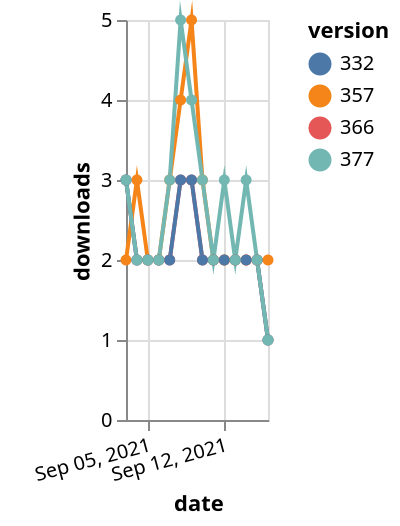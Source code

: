 {"$schema": "https://vega.github.io/schema/vega-lite/v5.json", "description": "A simple bar chart with embedded data.", "data": {"values": [{"date": "2021-09-03", "total": 2629, "delta": 3, "version": "366"}, {"date": "2021-09-04", "total": 2631, "delta": 2, "version": "366"}, {"date": "2021-09-05", "total": 2633, "delta": 2, "version": "366"}, {"date": "2021-09-06", "total": 2635, "delta": 2, "version": "366"}, {"date": "2021-09-07", "total": 2637, "delta": 2, "version": "366"}, {"date": "2021-09-08", "total": 2640, "delta": 3, "version": "366"}, {"date": "2021-09-09", "total": 2643, "delta": 3, "version": "366"}, {"date": "2021-09-10", "total": 2645, "delta": 2, "version": "366"}, {"date": "2021-09-11", "total": 2647, "delta": 2, "version": "366"}, {"date": "2021-09-12", "total": 2649, "delta": 2, "version": "366"}, {"date": "2021-09-13", "total": 2651, "delta": 2, "version": "366"}, {"date": "2021-09-14", "total": 2653, "delta": 2, "version": "366"}, {"date": "2021-09-15", "total": 2655, "delta": 2, "version": "366"}, {"date": "2021-09-16", "total": 2656, "delta": 1, "version": "366"}, {"date": "2021-09-03", "total": 3106, "delta": 2, "version": "357"}, {"date": "2021-09-04", "total": 3109, "delta": 3, "version": "357"}, {"date": "2021-09-05", "total": 3111, "delta": 2, "version": "357"}, {"date": "2021-09-06", "total": 3113, "delta": 2, "version": "357"}, {"date": "2021-09-07", "total": 3116, "delta": 3, "version": "357"}, {"date": "2021-09-08", "total": 3120, "delta": 4, "version": "357"}, {"date": "2021-09-09", "total": 3125, "delta": 5, "version": "357"}, {"date": "2021-09-10", "total": 3128, "delta": 3, "version": "357"}, {"date": "2021-09-11", "total": 3130, "delta": 2, "version": "357"}, {"date": "2021-09-12", "total": 3132, "delta": 2, "version": "357"}, {"date": "2021-09-13", "total": 3134, "delta": 2, "version": "357"}, {"date": "2021-09-14", "total": 3136, "delta": 2, "version": "357"}, {"date": "2021-09-15", "total": 3138, "delta": 2, "version": "357"}, {"date": "2021-09-16", "total": 3140, "delta": 2, "version": "357"}, {"date": "2021-09-03", "total": 2797, "delta": 3, "version": "332"}, {"date": "2021-09-04", "total": 2799, "delta": 2, "version": "332"}, {"date": "2021-09-05", "total": 2801, "delta": 2, "version": "332"}, {"date": "2021-09-06", "total": 2803, "delta": 2, "version": "332"}, {"date": "2021-09-07", "total": 2805, "delta": 2, "version": "332"}, {"date": "2021-09-08", "total": 2808, "delta": 3, "version": "332"}, {"date": "2021-09-09", "total": 2811, "delta": 3, "version": "332"}, {"date": "2021-09-10", "total": 2813, "delta": 2, "version": "332"}, {"date": "2021-09-11", "total": 2815, "delta": 2, "version": "332"}, {"date": "2021-09-12", "total": 2817, "delta": 2, "version": "332"}, {"date": "2021-09-13", "total": 2819, "delta": 2, "version": "332"}, {"date": "2021-09-14", "total": 2821, "delta": 2, "version": "332"}, {"date": "2021-09-15", "total": 2823, "delta": 2, "version": "332"}, {"date": "2021-09-16", "total": 2824, "delta": 1, "version": "332"}, {"date": "2021-09-03", "total": 2273, "delta": 3, "version": "377"}, {"date": "2021-09-04", "total": 2275, "delta": 2, "version": "377"}, {"date": "2021-09-05", "total": 2277, "delta": 2, "version": "377"}, {"date": "2021-09-06", "total": 2279, "delta": 2, "version": "377"}, {"date": "2021-09-07", "total": 2282, "delta": 3, "version": "377"}, {"date": "2021-09-08", "total": 2287, "delta": 5, "version": "377"}, {"date": "2021-09-09", "total": 2291, "delta": 4, "version": "377"}, {"date": "2021-09-10", "total": 2294, "delta": 3, "version": "377"}, {"date": "2021-09-11", "total": 2296, "delta": 2, "version": "377"}, {"date": "2021-09-12", "total": 2299, "delta": 3, "version": "377"}, {"date": "2021-09-13", "total": 2301, "delta": 2, "version": "377"}, {"date": "2021-09-14", "total": 2304, "delta": 3, "version": "377"}, {"date": "2021-09-15", "total": 2306, "delta": 2, "version": "377"}, {"date": "2021-09-16", "total": 2307, "delta": 1, "version": "377"}]}, "width": "container", "mark": {"type": "line", "point": {"filled": true}}, "encoding": {"x": {"field": "date", "type": "temporal", "timeUnit": "yearmonthdate", "title": "date", "axis": {"labelAngle": -15}}, "y": {"field": "delta", "type": "quantitative", "title": "downloads"}, "color": {"field": "version", "type": "nominal"}, "tooltip": {"field": "delta"}}}